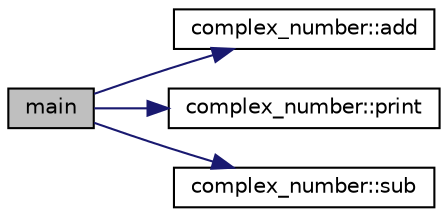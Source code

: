 digraph "main"
{
 // INTERACTIVE_SVG=YES
  edge [fontname="Helvetica",fontsize="10",labelfontname="Helvetica",labelfontsize="10"];
  node [fontname="Helvetica",fontsize="10",shape=record];
  rankdir="LR";
  Node0 [label="main",height=0.2,width=0.4,color="black", fillcolor="grey75", style="filled", fontcolor="black"];
  Node0 -> Node1 [color="midnightblue",fontsize="10",style="solid",fontname="Helvetica"];
  Node1 [label="complex_number::add",height=0.2,width=0.4,color="black", fillcolor="white", style="filled",URL="$classcomplex__number.html#ad65b2d6465bb82ba98cc31937268d120",tooltip="La función add suma por separado la parte real y la parte imaginaria y luego hace lo mismo que la fun..."];
  Node0 -> Node2 [color="midnightblue",fontsize="10",style="solid",fontname="Helvetica"];
  Node2 [label="complex_number::print",height=0.2,width=0.4,color="black", fillcolor="white", style="filled",URL="$classcomplex__number.html#a8700aec615b980b0c20f8c181ea1d5ff",tooltip="La función print, agrupa la parte real y imaginaria del número para ponerlo en una frase que te indic..."];
  Node0 -> Node3 [color="midnightblue",fontsize="10",style="solid",fontname="Helvetica"];
  Node3 [label="complex_number::sub",height=0.2,width=0.4,color="black", fillcolor="white", style="filled",URL="$classcomplex__number.html#a556956d95765b498f92c44b16ae4a573",tooltip="La función sub hace el mismo funcionamiento que la add pero en este caso en vez de sumar resta y tien..."];
}

